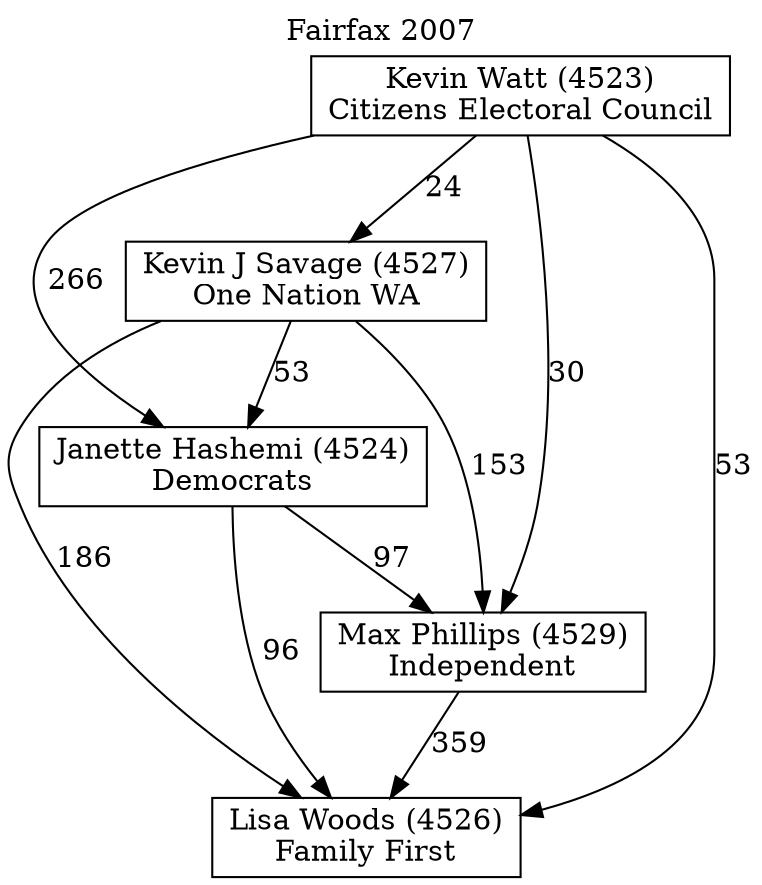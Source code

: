// House preference flow
digraph "Lisa Woods (4526)_Fairfax_2007" {
	graph [label="Fairfax 2007" labelloc=t mclimit=2]
	node [shape=box]
	"Lisa Woods (4526)" [label="Lisa Woods (4526)
Family First"]
	"Max Phillips (4529)" [label="Max Phillips (4529)
Independent"]
	"Janette Hashemi (4524)" [label="Janette Hashemi (4524)
Democrats"]
	"Kevin J Savage (4527)" [label="Kevin J Savage (4527)
One Nation WA"]
	"Kevin Watt (4523)" [label="Kevin Watt (4523)
Citizens Electoral Council"]
	"Max Phillips (4529)" -> "Lisa Woods (4526)" [label=359]
	"Janette Hashemi (4524)" -> "Max Phillips (4529)" [label=97]
	"Kevin J Savage (4527)" -> "Janette Hashemi (4524)" [label=53]
	"Kevin Watt (4523)" -> "Kevin J Savage (4527)" [label=24]
	"Janette Hashemi (4524)" -> "Lisa Woods (4526)" [label=96]
	"Kevin J Savage (4527)" -> "Lisa Woods (4526)" [label=186]
	"Kevin Watt (4523)" -> "Lisa Woods (4526)" [label=53]
	"Kevin Watt (4523)" -> "Janette Hashemi (4524)" [label=266]
	"Kevin J Savage (4527)" -> "Max Phillips (4529)" [label=153]
	"Kevin Watt (4523)" -> "Max Phillips (4529)" [label=30]
}
